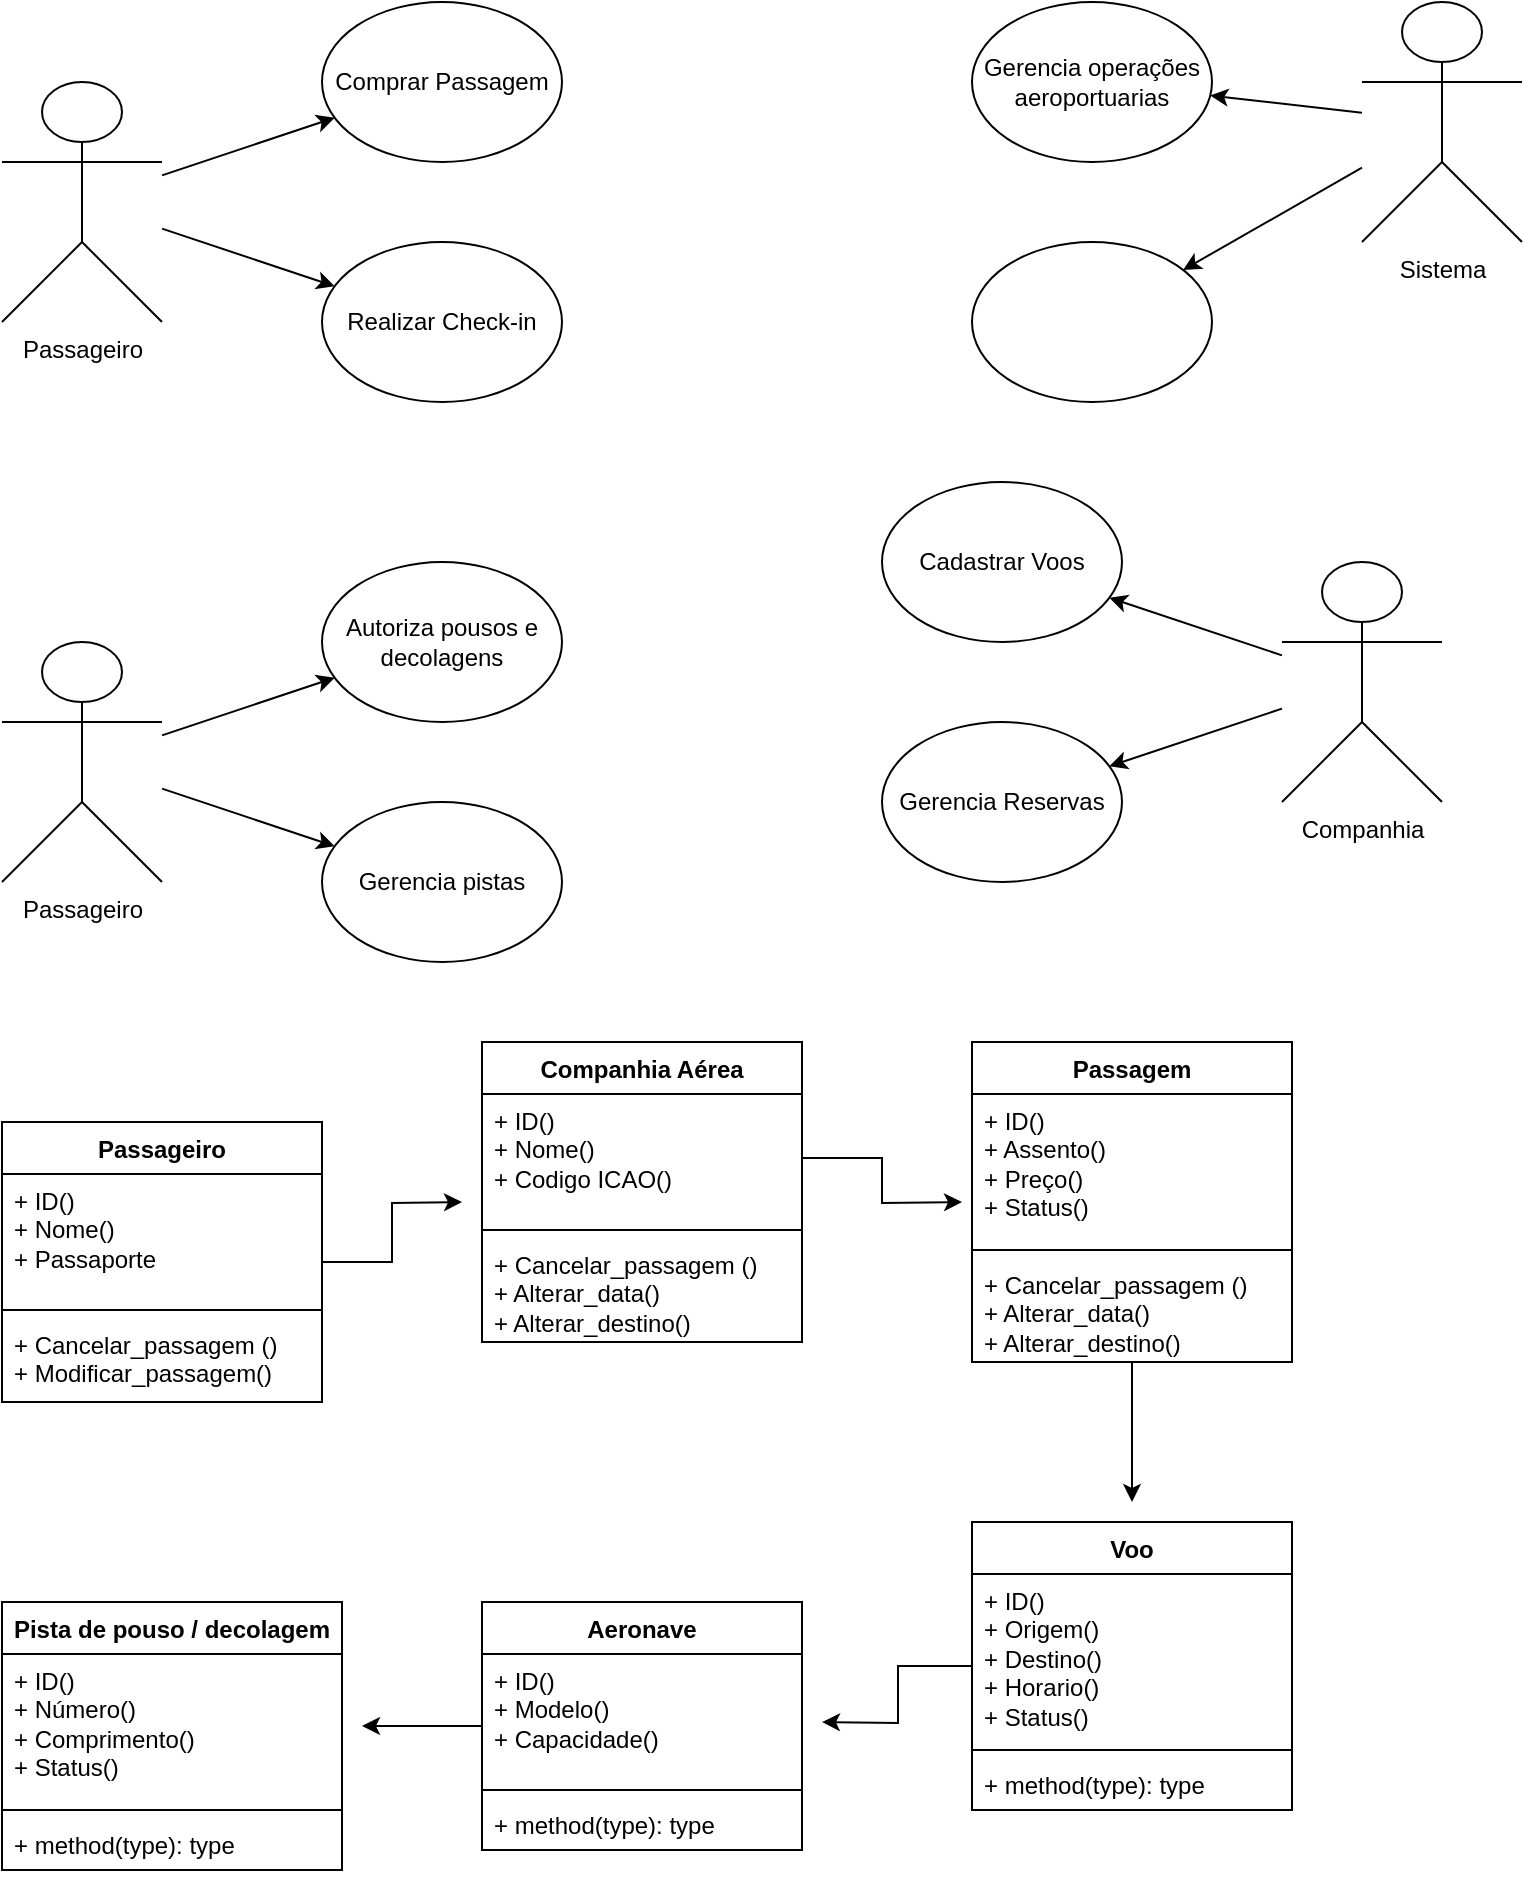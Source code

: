 <mxfile version="26.2.3">
  <diagram name="Página-1" id="5yk2sPoz0hV0vfWC_p7R">
    <mxGraphModel dx="1215" dy="643" grid="1" gridSize="10" guides="1" tooltips="1" connect="1" arrows="1" fold="1" page="1" pageScale="1" pageWidth="827" pageHeight="1169" math="0" shadow="0">
      <root>
        <mxCell id="0" />
        <mxCell id="1" parent="0" />
        <mxCell id="VGYdLoOnEks6U2Xm8Wfg-1" value="Comprar Passagem" style="ellipse;whiteSpace=wrap;html=1;" vertex="1" parent="1">
          <mxGeometry x="200" y="80" width="120" height="80" as="geometry" />
        </mxCell>
        <mxCell id="VGYdLoOnEks6U2Xm8Wfg-2" value="Realizar Check-in" style="ellipse;whiteSpace=wrap;html=1;" vertex="1" parent="1">
          <mxGeometry x="200" y="200" width="120" height="80" as="geometry" />
        </mxCell>
        <mxCell id="VGYdLoOnEks6U2Xm8Wfg-4" value="Passageiro" style="shape=umlActor;verticalLabelPosition=bottom;verticalAlign=top;html=1;outlineConnect=0;" vertex="1" parent="1">
          <mxGeometry x="40" y="120" width="80" height="120" as="geometry" />
        </mxCell>
        <mxCell id="VGYdLoOnEks6U2Xm8Wfg-5" value="" style="endArrow=classic;html=1;rounded=0;" edge="1" parent="1" source="VGYdLoOnEks6U2Xm8Wfg-4" target="VGYdLoOnEks6U2Xm8Wfg-1">
          <mxGeometry width="50" height="50" relative="1" as="geometry">
            <mxPoint x="190" y="260" as="sourcePoint" />
            <mxPoint x="240" y="210" as="targetPoint" />
          </mxGeometry>
        </mxCell>
        <mxCell id="VGYdLoOnEks6U2Xm8Wfg-6" value="" style="endArrow=classic;html=1;rounded=0;" edge="1" parent="1" source="VGYdLoOnEks6U2Xm8Wfg-4" target="VGYdLoOnEks6U2Xm8Wfg-2">
          <mxGeometry width="50" height="50" relative="1" as="geometry">
            <mxPoint x="130" y="177" as="sourcePoint" />
            <mxPoint x="216" y="148" as="targetPoint" />
          </mxGeometry>
        </mxCell>
        <mxCell id="VGYdLoOnEks6U2Xm8Wfg-8" value="Companhia" style="shape=umlActor;verticalLabelPosition=bottom;verticalAlign=top;html=1;outlineConnect=0;" vertex="1" parent="1">
          <mxGeometry x="680" y="360" width="80" height="120" as="geometry" />
        </mxCell>
        <mxCell id="VGYdLoOnEks6U2Xm8Wfg-9" value="Cadastrar Voos" style="ellipse;whiteSpace=wrap;html=1;" vertex="1" parent="1">
          <mxGeometry x="480" y="320" width="120" height="80" as="geometry" />
        </mxCell>
        <mxCell id="VGYdLoOnEks6U2Xm8Wfg-10" value="Gerencia Reservas" style="ellipse;whiteSpace=wrap;html=1;" vertex="1" parent="1">
          <mxGeometry x="480" y="440" width="120" height="80" as="geometry" />
        </mxCell>
        <mxCell id="VGYdLoOnEks6U2Xm8Wfg-11" value="Autoriza pousos e decolagens" style="ellipse;whiteSpace=wrap;html=1;" vertex="1" parent="1">
          <mxGeometry x="200" y="360" width="120" height="80" as="geometry" />
        </mxCell>
        <mxCell id="VGYdLoOnEks6U2Xm8Wfg-12" value="Gerencia pistas" style="ellipse;whiteSpace=wrap;html=1;" vertex="1" parent="1">
          <mxGeometry x="200" y="480" width="120" height="80" as="geometry" />
        </mxCell>
        <mxCell id="VGYdLoOnEks6U2Xm8Wfg-13" value="Passageiro" style="shape=umlActor;verticalLabelPosition=bottom;verticalAlign=top;html=1;outlineConnect=0;" vertex="1" parent="1">
          <mxGeometry x="40" y="400" width="80" height="120" as="geometry" />
        </mxCell>
        <mxCell id="VGYdLoOnEks6U2Xm8Wfg-15" value="" style="endArrow=classic;html=1;rounded=0;" edge="1" parent="1" source="VGYdLoOnEks6U2Xm8Wfg-13" target="VGYdLoOnEks6U2Xm8Wfg-11">
          <mxGeometry width="50" height="50" relative="1" as="geometry">
            <mxPoint x="190" y="370" as="sourcePoint" />
            <mxPoint x="240" y="320" as="targetPoint" />
          </mxGeometry>
        </mxCell>
        <mxCell id="VGYdLoOnEks6U2Xm8Wfg-16" value="" style="endArrow=classic;html=1;rounded=0;" edge="1" parent="1" source="VGYdLoOnEks6U2Xm8Wfg-13" target="VGYdLoOnEks6U2Xm8Wfg-12">
          <mxGeometry width="50" height="50" relative="1" as="geometry">
            <mxPoint x="130" y="457" as="sourcePoint" />
            <mxPoint x="216" y="428" as="targetPoint" />
          </mxGeometry>
        </mxCell>
        <mxCell id="VGYdLoOnEks6U2Xm8Wfg-17" value="" style="endArrow=classic;html=1;rounded=0;" edge="1" parent="1" source="VGYdLoOnEks6U2Xm8Wfg-8" target="VGYdLoOnEks6U2Xm8Wfg-9">
          <mxGeometry width="50" height="50" relative="1" as="geometry">
            <mxPoint x="90" y="723" as="sourcePoint" />
            <mxPoint x="176" y="752" as="targetPoint" />
          </mxGeometry>
        </mxCell>
        <mxCell id="VGYdLoOnEks6U2Xm8Wfg-18" value="" style="endArrow=classic;html=1;rounded=0;" edge="1" parent="1" source="VGYdLoOnEks6U2Xm8Wfg-8" target="VGYdLoOnEks6U2Xm8Wfg-10">
          <mxGeometry width="50" height="50" relative="1" as="geometry">
            <mxPoint x="690" y="408" as="sourcePoint" />
            <mxPoint x="596" y="356" as="targetPoint" />
          </mxGeometry>
        </mxCell>
        <mxCell id="VGYdLoOnEks6U2Xm8Wfg-47" style="edgeStyle=orthogonalEdgeStyle;rounded=0;orthogonalLoop=1;jettySize=auto;html=1;" edge="1" parent="1" source="VGYdLoOnEks6U2Xm8Wfg-19">
          <mxGeometry relative="1" as="geometry">
            <mxPoint x="270" y="680" as="targetPoint" />
          </mxGeometry>
        </mxCell>
        <mxCell id="VGYdLoOnEks6U2Xm8Wfg-19" value="Passageiro" style="swimlane;fontStyle=1;align=center;verticalAlign=top;childLayout=stackLayout;horizontal=1;startSize=26;horizontalStack=0;resizeParent=1;resizeParentMax=0;resizeLast=0;collapsible=1;marginBottom=0;whiteSpace=wrap;html=1;" vertex="1" parent="1">
          <mxGeometry x="40" y="640" width="160" height="140" as="geometry" />
        </mxCell>
        <mxCell id="VGYdLoOnEks6U2Xm8Wfg-20" value="+ ID()&lt;div&gt;+ Nome()&lt;/div&gt;&lt;div&gt;+ Passaporte&lt;/div&gt;" style="text;strokeColor=none;fillColor=none;align=left;verticalAlign=top;spacingLeft=4;spacingRight=4;overflow=hidden;rotatable=0;points=[[0,0.5],[1,0.5]];portConstraint=eastwest;whiteSpace=wrap;html=1;" vertex="1" parent="VGYdLoOnEks6U2Xm8Wfg-19">
          <mxGeometry y="26" width="160" height="64" as="geometry" />
        </mxCell>
        <mxCell id="VGYdLoOnEks6U2Xm8Wfg-21" value="" style="line;strokeWidth=1;fillColor=none;align=left;verticalAlign=middle;spacingTop=-1;spacingLeft=3;spacingRight=3;rotatable=0;labelPosition=right;points=[];portConstraint=eastwest;strokeColor=inherit;" vertex="1" parent="VGYdLoOnEks6U2Xm8Wfg-19">
          <mxGeometry y="90" width="160" height="8" as="geometry" />
        </mxCell>
        <mxCell id="VGYdLoOnEks6U2Xm8Wfg-22" value="+ Cancelar_passagem ()&lt;div&gt;+ Modificar_passagem()&lt;/div&gt;" style="text;strokeColor=none;fillColor=none;align=left;verticalAlign=top;spacingLeft=4;spacingRight=4;overflow=hidden;rotatable=0;points=[[0,0.5],[1,0.5]];portConstraint=eastwest;whiteSpace=wrap;html=1;" vertex="1" parent="VGYdLoOnEks6U2Xm8Wfg-19">
          <mxGeometry y="98" width="160" height="42" as="geometry" />
        </mxCell>
        <mxCell id="VGYdLoOnEks6U2Xm8Wfg-52" style="edgeStyle=orthogonalEdgeStyle;rounded=0;orthogonalLoop=1;jettySize=auto;html=1;" edge="1" parent="1" source="VGYdLoOnEks6U2Xm8Wfg-23">
          <mxGeometry relative="1" as="geometry">
            <mxPoint x="605" y="830" as="targetPoint" />
          </mxGeometry>
        </mxCell>
        <mxCell id="VGYdLoOnEks6U2Xm8Wfg-23" value="Passagem" style="swimlane;fontStyle=1;align=center;verticalAlign=top;childLayout=stackLayout;horizontal=1;startSize=26;horizontalStack=0;resizeParent=1;resizeParentMax=0;resizeLast=0;collapsible=1;marginBottom=0;whiteSpace=wrap;html=1;" vertex="1" parent="1">
          <mxGeometry x="525" y="600" width="160" height="160" as="geometry" />
        </mxCell>
        <mxCell id="VGYdLoOnEks6U2Xm8Wfg-24" value="+ ID()&lt;div&gt;+ Assento()&lt;/div&gt;&lt;div&gt;+ Preço()&lt;/div&gt;&lt;div&gt;+ Status()&lt;/div&gt;" style="text;strokeColor=none;fillColor=none;align=left;verticalAlign=top;spacingLeft=4;spacingRight=4;overflow=hidden;rotatable=0;points=[[0,0.5],[1,0.5]];portConstraint=eastwest;whiteSpace=wrap;html=1;" vertex="1" parent="VGYdLoOnEks6U2Xm8Wfg-23">
          <mxGeometry y="26" width="160" height="74" as="geometry" />
        </mxCell>
        <mxCell id="VGYdLoOnEks6U2Xm8Wfg-25" value="" style="line;strokeWidth=1;fillColor=none;align=left;verticalAlign=middle;spacingTop=-1;spacingLeft=3;spacingRight=3;rotatable=0;labelPosition=right;points=[];portConstraint=eastwest;strokeColor=inherit;" vertex="1" parent="VGYdLoOnEks6U2Xm8Wfg-23">
          <mxGeometry y="100" width="160" height="8" as="geometry" />
        </mxCell>
        <mxCell id="VGYdLoOnEks6U2Xm8Wfg-26" value="+ Cancelar_passagem ()&lt;div&gt;+ Alterar_data()&lt;/div&gt;&lt;div&gt;+ Alterar_destino()&lt;/div&gt;" style="text;strokeColor=none;fillColor=none;align=left;verticalAlign=top;spacingLeft=4;spacingRight=4;overflow=hidden;rotatable=0;points=[[0,0.5],[1,0.5]];portConstraint=eastwest;whiteSpace=wrap;html=1;" vertex="1" parent="VGYdLoOnEks6U2Xm8Wfg-23">
          <mxGeometry y="108" width="160" height="52" as="geometry" />
        </mxCell>
        <mxCell id="VGYdLoOnEks6U2Xm8Wfg-27" value="Companhia Aérea" style="swimlane;fontStyle=1;align=center;verticalAlign=top;childLayout=stackLayout;horizontal=1;startSize=26;horizontalStack=0;resizeParent=1;resizeParentMax=0;resizeLast=0;collapsible=1;marginBottom=0;whiteSpace=wrap;html=1;" vertex="1" parent="1">
          <mxGeometry x="280" y="600" width="160" height="150" as="geometry" />
        </mxCell>
        <mxCell id="VGYdLoOnEks6U2Xm8Wfg-51" style="edgeStyle=orthogonalEdgeStyle;rounded=0;orthogonalLoop=1;jettySize=auto;html=1;" edge="1" parent="VGYdLoOnEks6U2Xm8Wfg-27" source="VGYdLoOnEks6U2Xm8Wfg-28">
          <mxGeometry relative="1" as="geometry">
            <mxPoint x="240" y="80" as="targetPoint" />
          </mxGeometry>
        </mxCell>
        <mxCell id="VGYdLoOnEks6U2Xm8Wfg-28" value="+ ID()&lt;div&gt;+ Nome()&lt;/div&gt;&lt;div&gt;+ Codigo ICAO()&lt;/div&gt;" style="text;strokeColor=none;fillColor=none;align=left;verticalAlign=top;spacingLeft=4;spacingRight=4;overflow=hidden;rotatable=0;points=[[0,0.5],[1,0.5]];portConstraint=eastwest;whiteSpace=wrap;html=1;" vertex="1" parent="VGYdLoOnEks6U2Xm8Wfg-27">
          <mxGeometry y="26" width="160" height="64" as="geometry" />
        </mxCell>
        <mxCell id="VGYdLoOnEks6U2Xm8Wfg-29" value="" style="line;strokeWidth=1;fillColor=none;align=left;verticalAlign=middle;spacingTop=-1;spacingLeft=3;spacingRight=3;rotatable=0;labelPosition=right;points=[];portConstraint=eastwest;strokeColor=inherit;" vertex="1" parent="VGYdLoOnEks6U2Xm8Wfg-27">
          <mxGeometry y="90" width="160" height="8" as="geometry" />
        </mxCell>
        <mxCell id="VGYdLoOnEks6U2Xm8Wfg-30" value="+ Cancelar_passagem ()&lt;div&gt;+ Alterar_data()&lt;/div&gt;&lt;div&gt;+ Alterar_destino()&lt;/div&gt;" style="text;strokeColor=none;fillColor=none;align=left;verticalAlign=top;spacingLeft=4;spacingRight=4;overflow=hidden;rotatable=0;points=[[0,0.5],[1,0.5]];portConstraint=eastwest;whiteSpace=wrap;html=1;" vertex="1" parent="VGYdLoOnEks6U2Xm8Wfg-27">
          <mxGeometry y="98" width="160" height="52" as="geometry" />
        </mxCell>
        <mxCell id="VGYdLoOnEks6U2Xm8Wfg-60" style="edgeStyle=orthogonalEdgeStyle;rounded=0;orthogonalLoop=1;jettySize=auto;html=1;" edge="1" parent="1" source="VGYdLoOnEks6U2Xm8Wfg-31">
          <mxGeometry relative="1" as="geometry">
            <mxPoint x="220" y="942" as="targetPoint" />
          </mxGeometry>
        </mxCell>
        <mxCell id="VGYdLoOnEks6U2Xm8Wfg-31" value="Aeronave" style="swimlane;fontStyle=1;align=center;verticalAlign=top;childLayout=stackLayout;horizontal=1;startSize=26;horizontalStack=0;resizeParent=1;resizeParentMax=0;resizeLast=0;collapsible=1;marginBottom=0;whiteSpace=wrap;html=1;" vertex="1" parent="1">
          <mxGeometry x="280" y="880" width="160" height="124" as="geometry" />
        </mxCell>
        <mxCell id="VGYdLoOnEks6U2Xm8Wfg-32" value="+ ID()&lt;div&gt;+ Modelo()&lt;/div&gt;&lt;div&gt;+ Capacidade()&lt;/div&gt;" style="text;strokeColor=none;fillColor=none;align=left;verticalAlign=top;spacingLeft=4;spacingRight=4;overflow=hidden;rotatable=0;points=[[0,0.5],[1,0.5]];portConstraint=eastwest;whiteSpace=wrap;html=1;" vertex="1" parent="VGYdLoOnEks6U2Xm8Wfg-31">
          <mxGeometry y="26" width="160" height="64" as="geometry" />
        </mxCell>
        <mxCell id="VGYdLoOnEks6U2Xm8Wfg-33" value="" style="line;strokeWidth=1;fillColor=none;align=left;verticalAlign=middle;spacingTop=-1;spacingLeft=3;spacingRight=3;rotatable=0;labelPosition=right;points=[];portConstraint=eastwest;strokeColor=inherit;" vertex="1" parent="VGYdLoOnEks6U2Xm8Wfg-31">
          <mxGeometry y="90" width="160" height="8" as="geometry" />
        </mxCell>
        <mxCell id="VGYdLoOnEks6U2Xm8Wfg-34" value="+ method(type): type" style="text;strokeColor=none;fillColor=none;align=left;verticalAlign=top;spacingLeft=4;spacingRight=4;overflow=hidden;rotatable=0;points=[[0,0.5],[1,0.5]];portConstraint=eastwest;whiteSpace=wrap;html=1;" vertex="1" parent="VGYdLoOnEks6U2Xm8Wfg-31">
          <mxGeometry y="98" width="160" height="26" as="geometry" />
        </mxCell>
        <mxCell id="VGYdLoOnEks6U2Xm8Wfg-35" value="Pista de pouso / decolagem" style="swimlane;fontStyle=1;align=center;verticalAlign=top;childLayout=stackLayout;horizontal=1;startSize=26;horizontalStack=0;resizeParent=1;resizeParentMax=0;resizeLast=0;collapsible=1;marginBottom=0;whiteSpace=wrap;html=1;" vertex="1" parent="1">
          <mxGeometry x="40" y="880" width="170" height="134" as="geometry" />
        </mxCell>
        <mxCell id="VGYdLoOnEks6U2Xm8Wfg-36" value="+ ID()&lt;div&gt;+ Número()&lt;/div&gt;&lt;div&gt;+ Comprimento()&lt;/div&gt;&lt;div&gt;+ Status()&lt;/div&gt;" style="text;strokeColor=none;fillColor=none;align=left;verticalAlign=top;spacingLeft=4;spacingRight=4;overflow=hidden;rotatable=0;points=[[0,0.5],[1,0.5]];portConstraint=eastwest;whiteSpace=wrap;html=1;" vertex="1" parent="VGYdLoOnEks6U2Xm8Wfg-35">
          <mxGeometry y="26" width="170" height="74" as="geometry" />
        </mxCell>
        <mxCell id="VGYdLoOnEks6U2Xm8Wfg-37" value="" style="line;strokeWidth=1;fillColor=none;align=left;verticalAlign=middle;spacingTop=-1;spacingLeft=3;spacingRight=3;rotatable=0;labelPosition=right;points=[];portConstraint=eastwest;strokeColor=inherit;" vertex="1" parent="VGYdLoOnEks6U2Xm8Wfg-35">
          <mxGeometry y="100" width="170" height="8" as="geometry" />
        </mxCell>
        <mxCell id="VGYdLoOnEks6U2Xm8Wfg-38" value="+ method(type): type" style="text;strokeColor=none;fillColor=none;align=left;verticalAlign=top;spacingLeft=4;spacingRight=4;overflow=hidden;rotatable=0;points=[[0,0.5],[1,0.5]];portConstraint=eastwest;whiteSpace=wrap;html=1;" vertex="1" parent="VGYdLoOnEks6U2Xm8Wfg-35">
          <mxGeometry y="108" width="170" height="26" as="geometry" />
        </mxCell>
        <mxCell id="VGYdLoOnEks6U2Xm8Wfg-58" style="edgeStyle=orthogonalEdgeStyle;rounded=0;orthogonalLoop=1;jettySize=auto;html=1;" edge="1" parent="1" source="VGYdLoOnEks6U2Xm8Wfg-54">
          <mxGeometry relative="1" as="geometry">
            <mxPoint x="450" y="940" as="targetPoint" />
          </mxGeometry>
        </mxCell>
        <mxCell id="VGYdLoOnEks6U2Xm8Wfg-54" value="Voo" style="swimlane;fontStyle=1;align=center;verticalAlign=top;childLayout=stackLayout;horizontal=1;startSize=26;horizontalStack=0;resizeParent=1;resizeParentMax=0;resizeLast=0;collapsible=1;marginBottom=0;whiteSpace=wrap;html=1;" vertex="1" parent="1">
          <mxGeometry x="525" y="840" width="160" height="144" as="geometry" />
        </mxCell>
        <mxCell id="VGYdLoOnEks6U2Xm8Wfg-55" value="+ ID()&lt;div&gt;+ Origem()&lt;/div&gt;&lt;div&gt;+ Destino()&lt;/div&gt;&lt;div&gt;+ Horario()&lt;/div&gt;&lt;div&gt;+ Status()&lt;/div&gt;" style="text;strokeColor=none;fillColor=none;align=left;verticalAlign=top;spacingLeft=4;spacingRight=4;overflow=hidden;rotatable=0;points=[[0,0.5],[1,0.5]];portConstraint=eastwest;whiteSpace=wrap;html=1;" vertex="1" parent="VGYdLoOnEks6U2Xm8Wfg-54">
          <mxGeometry y="26" width="160" height="84" as="geometry" />
        </mxCell>
        <mxCell id="VGYdLoOnEks6U2Xm8Wfg-56" value="" style="line;strokeWidth=1;fillColor=none;align=left;verticalAlign=middle;spacingTop=-1;spacingLeft=3;spacingRight=3;rotatable=0;labelPosition=right;points=[];portConstraint=eastwest;strokeColor=inherit;" vertex="1" parent="VGYdLoOnEks6U2Xm8Wfg-54">
          <mxGeometry y="110" width="160" height="8" as="geometry" />
        </mxCell>
        <mxCell id="VGYdLoOnEks6U2Xm8Wfg-57" value="+ method(type): type" style="text;strokeColor=none;fillColor=none;align=left;verticalAlign=top;spacingLeft=4;spacingRight=4;overflow=hidden;rotatable=0;points=[[0,0.5],[1,0.5]];portConstraint=eastwest;whiteSpace=wrap;html=1;" vertex="1" parent="VGYdLoOnEks6U2Xm8Wfg-54">
          <mxGeometry y="118" width="160" height="26" as="geometry" />
        </mxCell>
        <mxCell id="VGYdLoOnEks6U2Xm8Wfg-61" value="Sistema" style="shape=umlActor;verticalLabelPosition=bottom;verticalAlign=top;html=1;outlineConnect=0;" vertex="1" parent="1">
          <mxGeometry x="720" y="80" width="80" height="120" as="geometry" />
        </mxCell>
        <mxCell id="VGYdLoOnEks6U2Xm8Wfg-62" value="Gerencia operações aeroportuarias" style="ellipse;whiteSpace=wrap;html=1;" vertex="1" parent="1">
          <mxGeometry x="525" y="80" width="120" height="80" as="geometry" />
        </mxCell>
        <mxCell id="VGYdLoOnEks6U2Xm8Wfg-63" value="" style="endArrow=classic;html=1;rounded=0;" edge="1" parent="1" source="VGYdLoOnEks6U2Xm8Wfg-61" target="VGYdLoOnEks6U2Xm8Wfg-62">
          <mxGeometry width="50" height="50" relative="1" as="geometry">
            <mxPoint x="230" y="370" as="sourcePoint" />
            <mxPoint x="280" y="320" as="targetPoint" />
          </mxGeometry>
        </mxCell>
        <mxCell id="VGYdLoOnEks6U2Xm8Wfg-64" value="" style="ellipse;whiteSpace=wrap;html=1;" vertex="1" parent="1">
          <mxGeometry x="525" y="200" width="120" height="80" as="geometry" />
        </mxCell>
        <mxCell id="VGYdLoOnEks6U2Xm8Wfg-65" value="" style="endArrow=classic;html=1;rounded=0;" edge="1" parent="1" source="VGYdLoOnEks6U2Xm8Wfg-61" target="VGYdLoOnEks6U2Xm8Wfg-64">
          <mxGeometry width="50" height="50" relative="1" as="geometry">
            <mxPoint x="230" y="370" as="sourcePoint" />
            <mxPoint x="280" y="320" as="targetPoint" />
          </mxGeometry>
        </mxCell>
      </root>
    </mxGraphModel>
  </diagram>
</mxfile>
